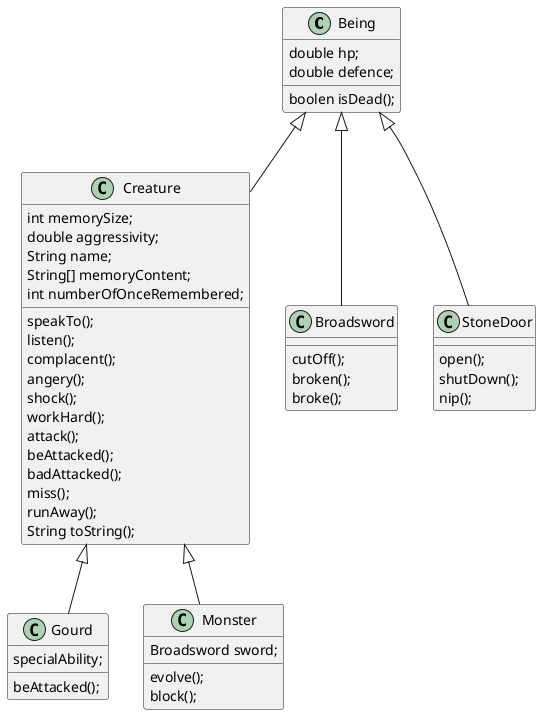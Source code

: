 @startuml 葫芦兄弟

class Being{
    double hp;
    double defence;
    boolen isDead();
}

class Creature{
    int memorySize;
    double aggressivity;
    String name;
    String[] memoryContent;
    int numberOfOnceRemembered;
    speakTo();
    listen();
    complacent();
    angery();
    shock();
    workHard();
    attack();
    beAttacked();
    badAttacked();
    miss();
    runAway();
    String toString();
}

class Broadsword{
    cutOff();
    broken();
    broke();
}

class Gourd{
    specialAbility;
    beAttacked();
}

class Monster{
    Broadsword sword;
    evolve();
    block();
}

class StoneDoor{
    open();
    shutDown();
    nip();
}



Being <|-- Creature
Being <|-- Broadsword
Being <|-- StoneDoor
Creature <|-- Monster
Creature <|-- Gourd


@enduml